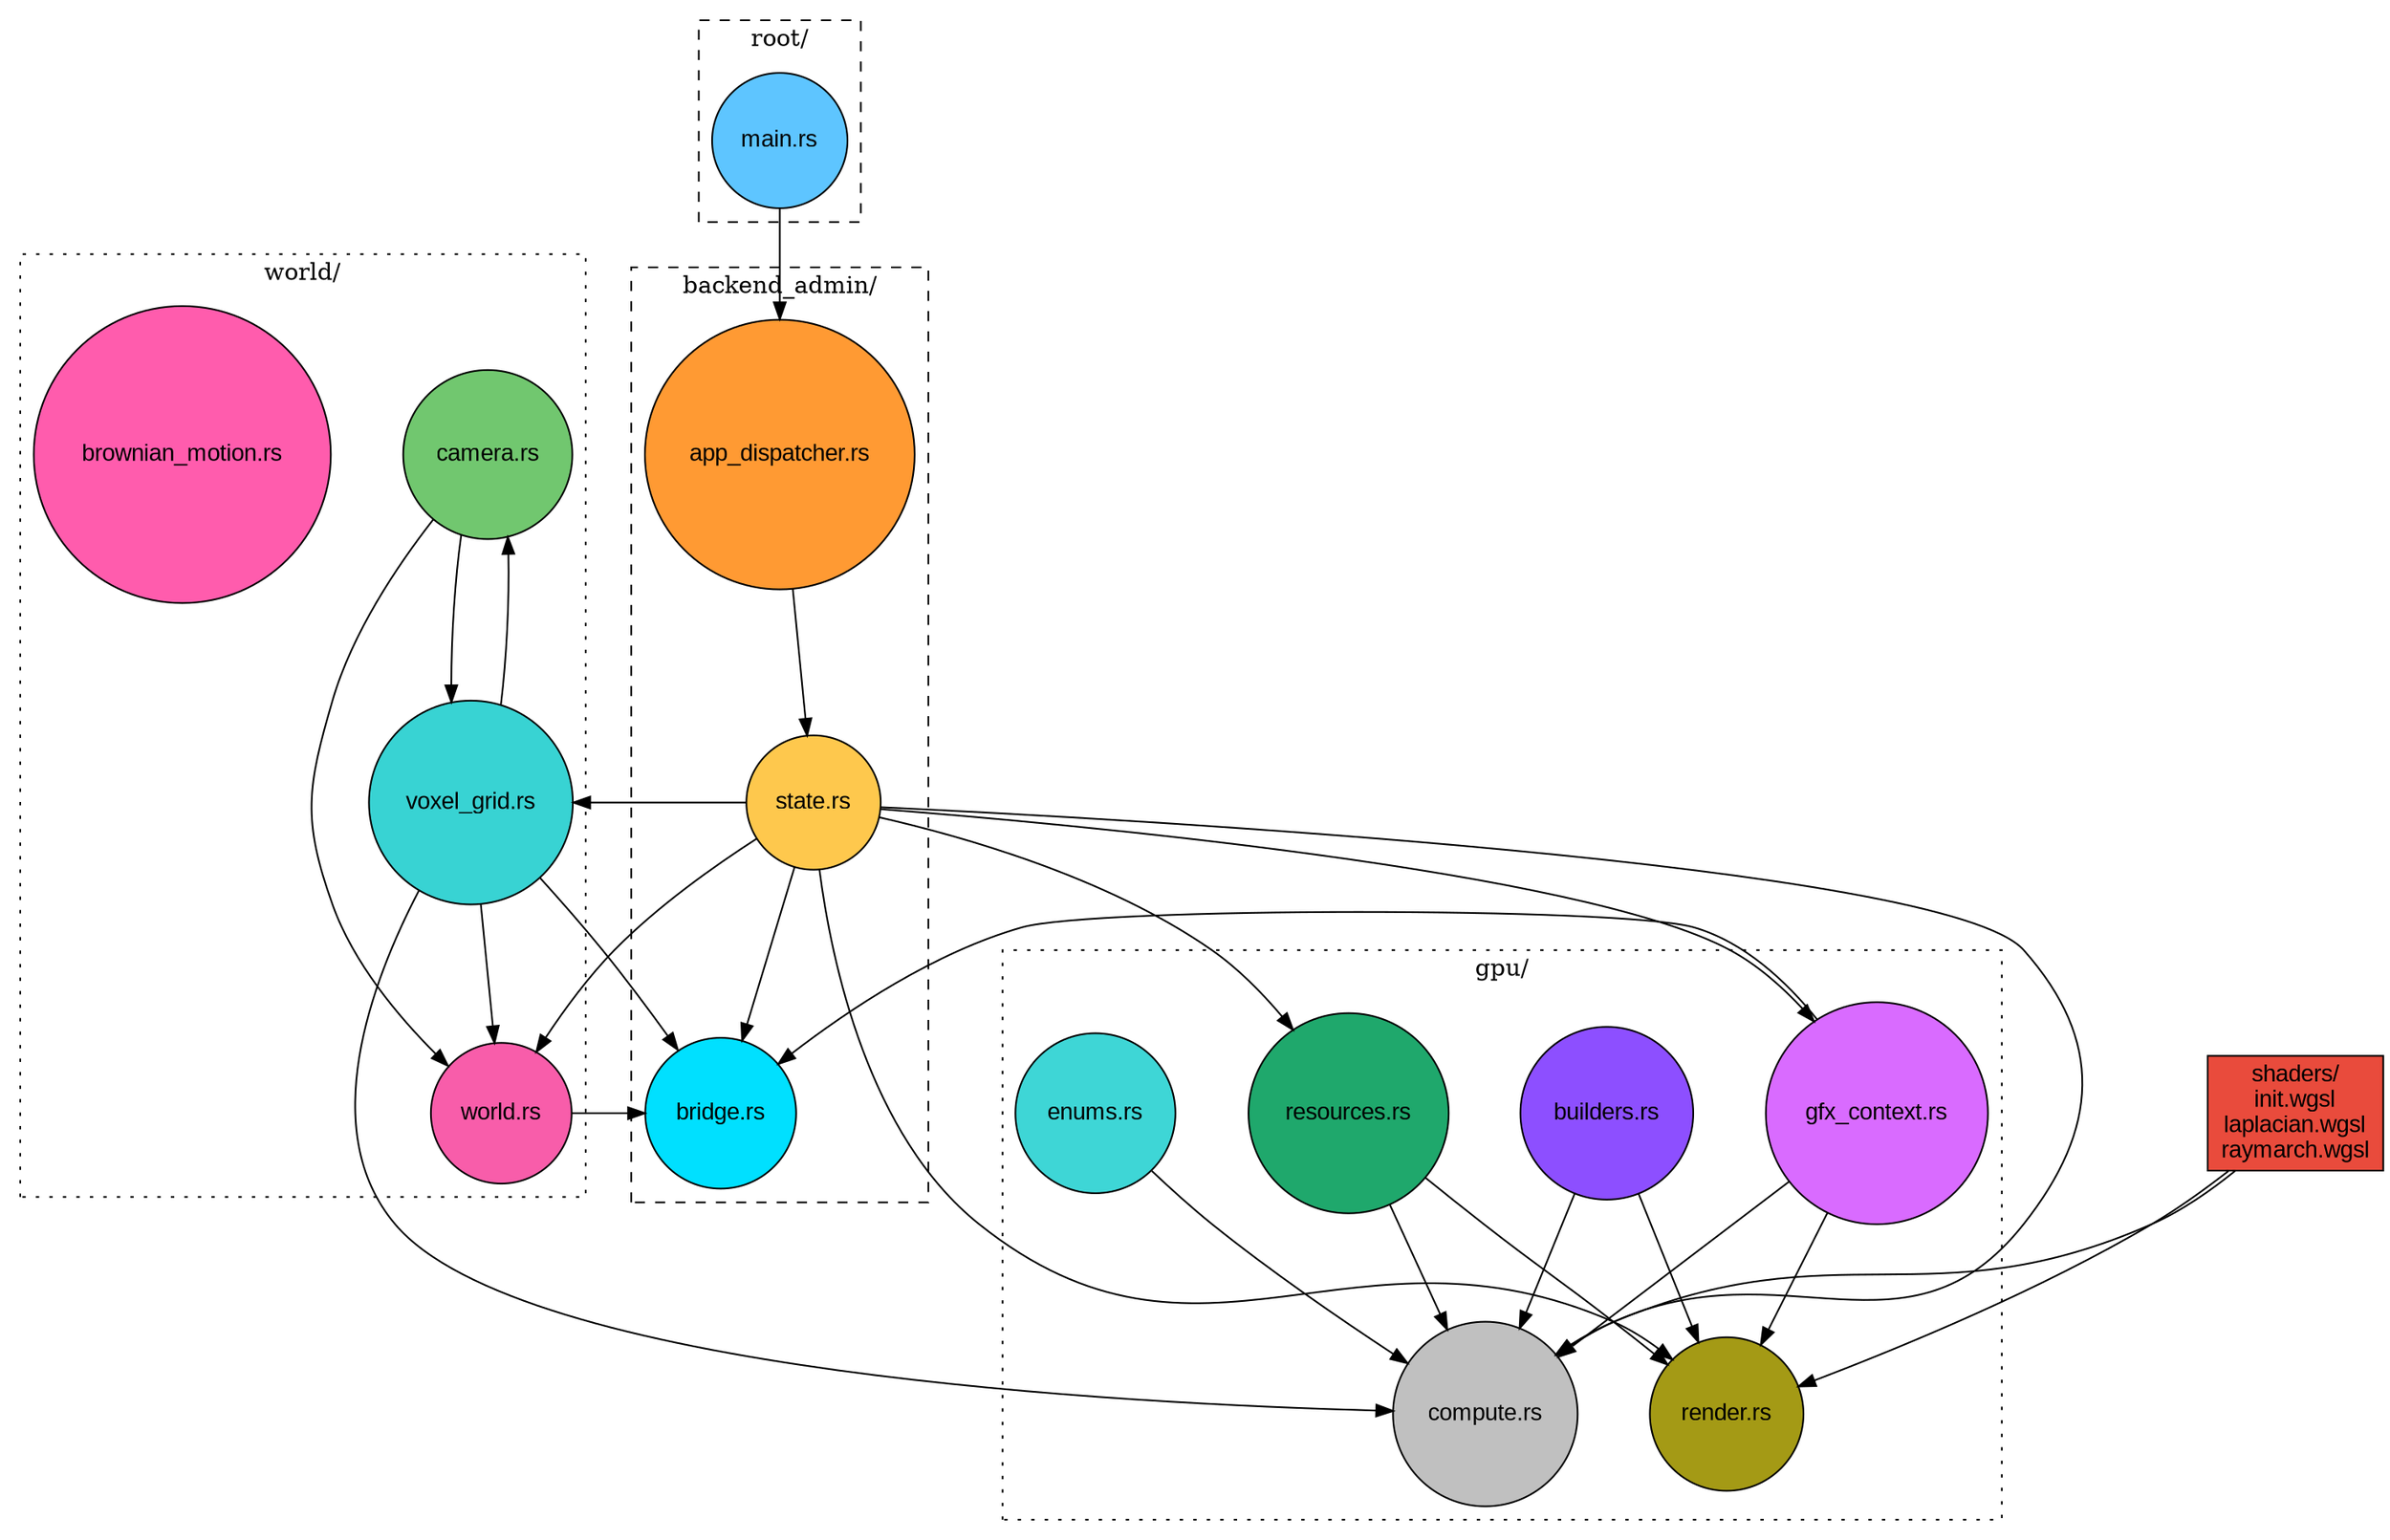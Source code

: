 digraph bocs {

    rankdir=TB; // top-to-bottom layout
    node [shape=circle, style=filled, fontname="Arial"];
    splines=true;
    compound=true;
    nodesep=0.6;
    ranksep=0.8;


    // Nodes with colours roughly matching your PNG
    main      [label="main.rs", fillcolor="#5EC5FF"];          // blue
    app_dispatcher  [label="app_dispatcher.rs", fillcolor="#FF9A33"]; // orange
    state     [label="state.rs", fillcolor="#FEC84D"];         // yellow
    bridge    [label="bridge.rs", fillcolor="#00E0FF"];        // cyan
    gfx_context   [label="gfx_context.rs", fillcolor="#D96BFF"];   // pink-purple
    builders  [label="builders.rs", fillcolor="#8D4FFF"];      // purple
    resources [label="resources.rs", fillcolor="#1FA86C"];     // green
    render    [label="render.rs", fillcolor="#A49A15"];        // olive
    compute   [label="compute.rs", fillcolor="#C0C0C0"];       // grey
    enums     [label="enums.rs", fillcolor="#3ED6D6"];         // teal
    world     [label="world.rs", fillcolor="#F85DAA"];         // pink
    camera    [label="camera.rs", fillcolor="#71C76F"];        // light green
    voxel_grid     [label="voxel_grid.rs", fillcolor="#38D3D3"];    // light cyan
    brownian_motion  [label="brownian_motion.rs", fillcolor="#FF5CAD"]; // bright pink
    shaders   [label="shaders/\ninit.wgsl\nlaplacian.wgsl\nraymarch.wgsl", shape=box, fillcolor="#E94B3C"];

    // root cluster
    subgraph cluster_project_root {
        label="root/";
        style=dashed;
        main;
    }

    // backend cluster
    subgraph cluster_backend_admin {
        label="backend_admin/";
        style=dashed;
        rank=same;
        state;
        bridge;
        app_dispatcher;
    }
    
    // GPU cluster
    subgraph cluster_gpu {
        label="gpu/";
        style=dotted;
        rank=same;
        compute;
        render;
        gfx_context;
        builders;
        enums;
        resources;
    }

    // World cluster
    subgraph cluster_world {
        label="world/";
        style=dotted;
        rank=same;
        world;
        camera;
        voxel_grid;
        brownian_motion;
    }

    // edges
    main -> app_dispatcher;
    app_dispatcher -> state;
    state -> bridge;
    state -> compute;
    state -> render;
    state -> world;
    state -> resources;
    state -> voxel_grid;
    state -> gfx_context;
    gfx_context -> bridge;
    gfx_context -> compute;
    gfx_context -> render;
    builders -> render;
    builders -> compute;
    resources -> render;
    resources -> compute;
    enums -> compute;
    world -> bridge;
    camera -> world;
    camera -> voxel_grid;
    voxel_grid -> { world bridge camera compute };
    brownian_motion;

    shaders -> compute;
    shaders -> render;
    

}